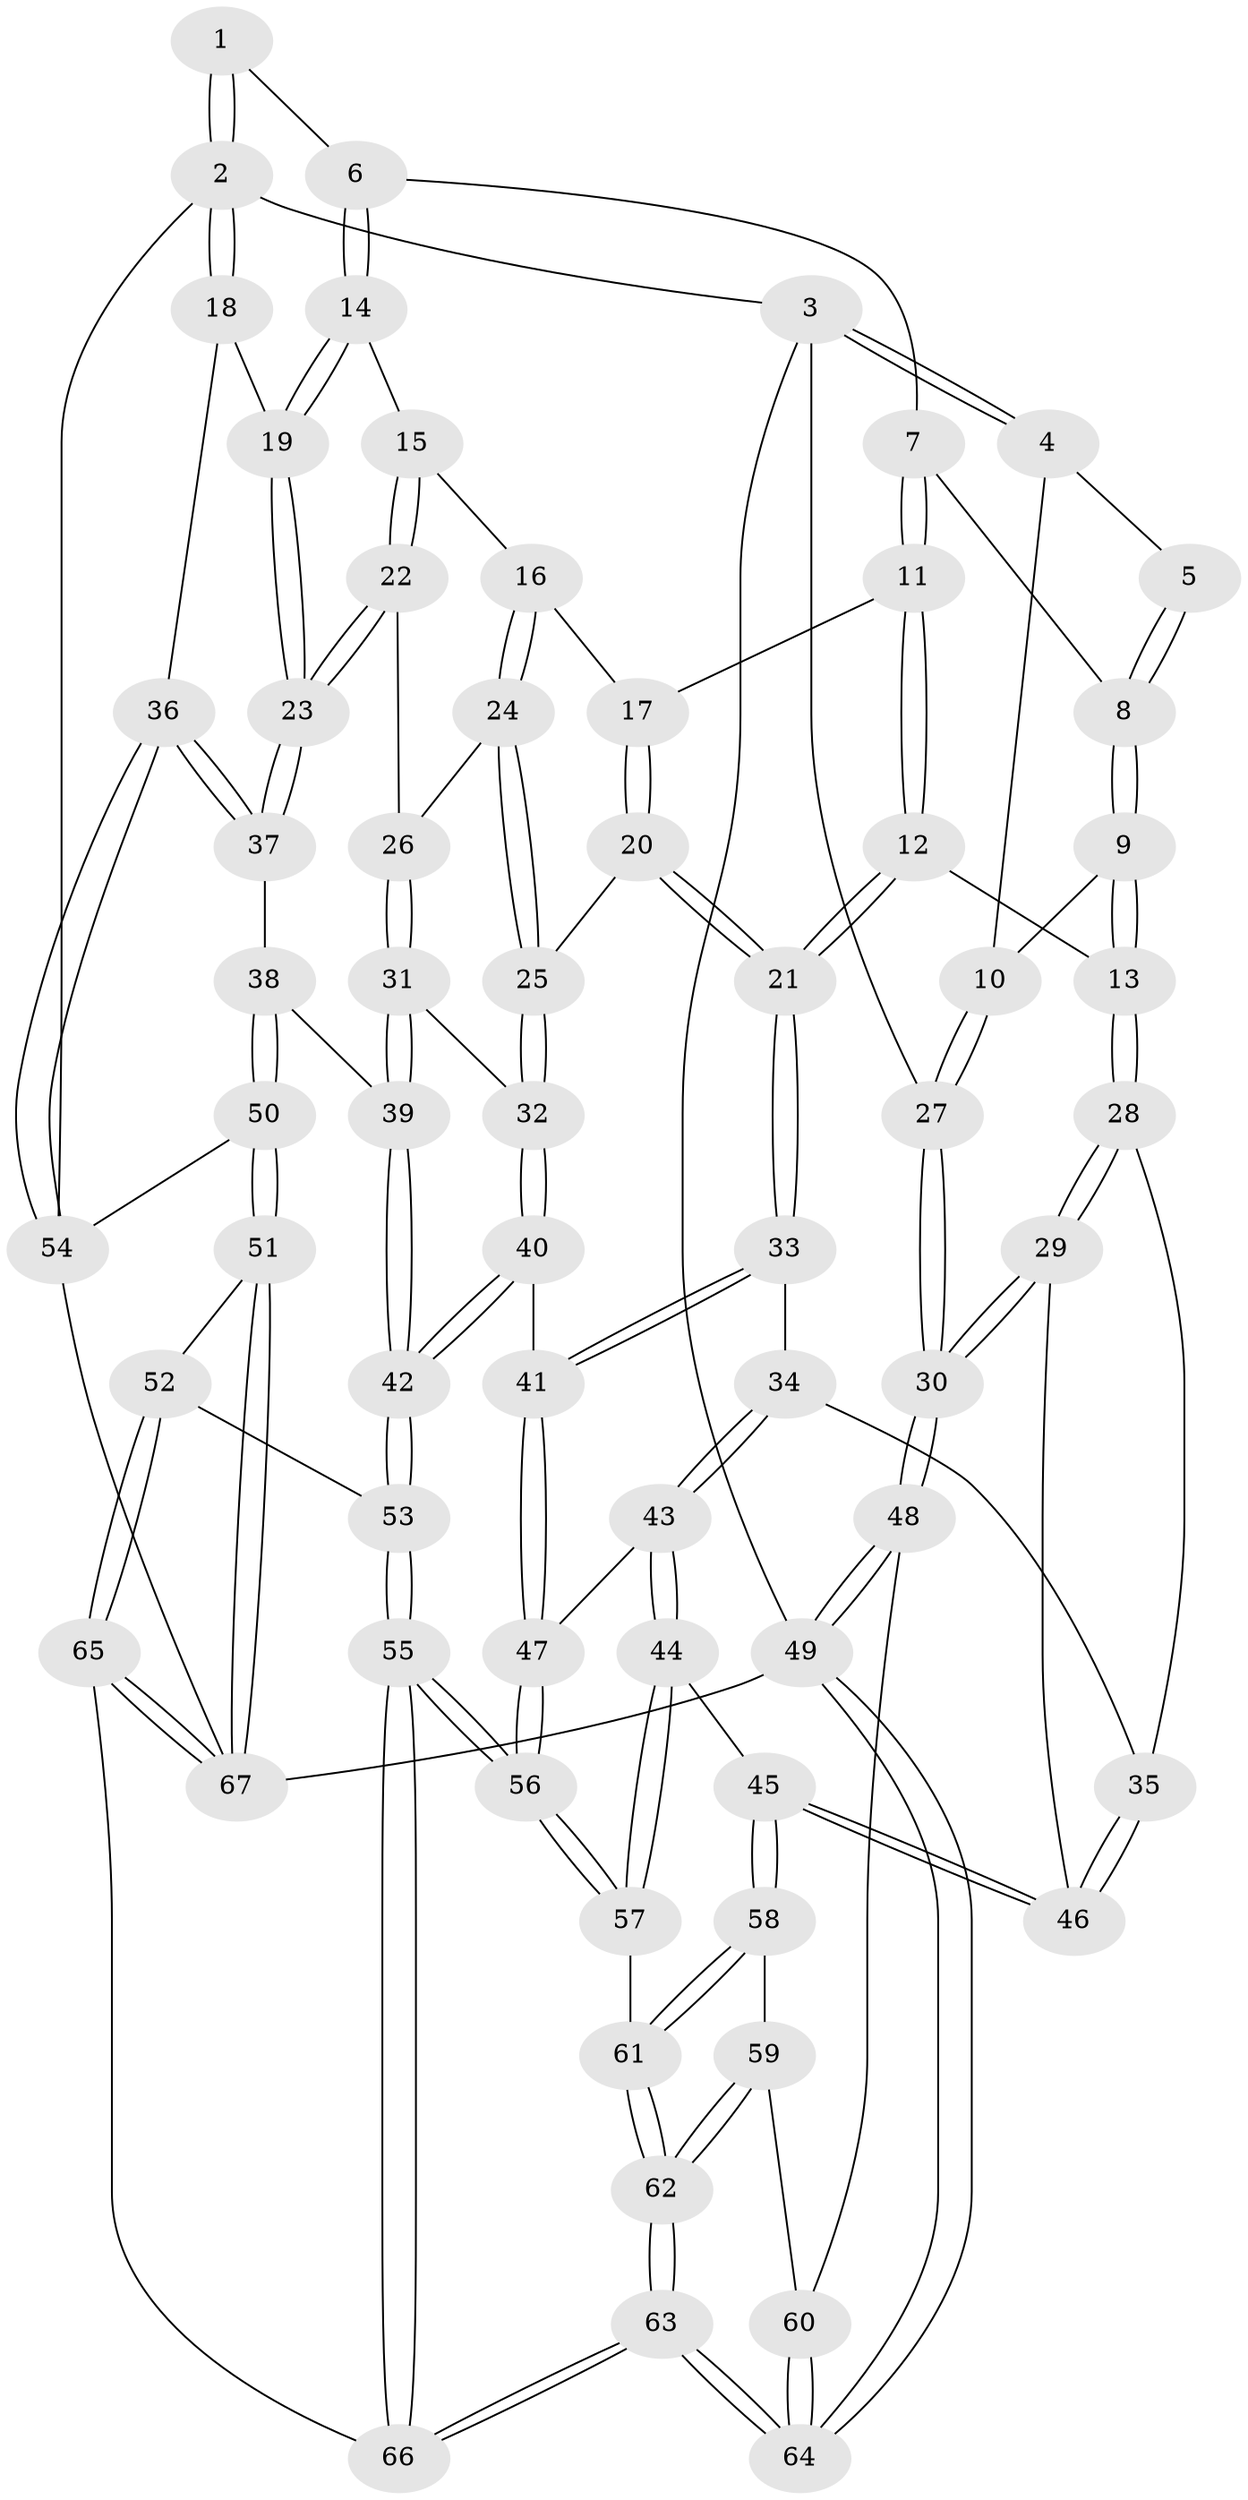 // coarse degree distribution, {2: 0.0975609756097561, 3: 0.6829268292682927, 4: 0.12195121951219512, 6: 0.04878048780487805, 5: 0.04878048780487805}
// Generated by graph-tools (version 1.1) at 2025/54/03/04/25 22:54:35]
// undirected, 67 vertices, 164 edges
graph export_dot {
  node [color=gray90,style=filled];
  1 [pos="+0.7279637011498995+0"];
  2 [pos="+1+0"];
  3 [pos="+0+0"];
  4 [pos="+0.011290442564655816+0"];
  5 [pos="+0.3498586945231797+0"];
  6 [pos="+0.6474437878408582+0.14588153618187477"];
  7 [pos="+0.484721719525357+0.17169305485660666"];
  8 [pos="+0.3685288723942933+0"];
  9 [pos="+0.19214217466450703+0.2510062213131729"];
  10 [pos="+0.16498010702346494+0.22272299059830716"];
  11 [pos="+0.43178787039026206+0.24156286317818335"];
  12 [pos="+0.26318713683770334+0.32615572254763436"];
  13 [pos="+0.21231522373890532+0.2970920350254221"];
  14 [pos="+0.6888930184311528+0.20193277085224012"];
  15 [pos="+0.6948240474472039+0.22860908680138203"];
  16 [pos="+0.5343074275800493+0.340784567958635"];
  17 [pos="+0.49832408559870706+0.32130188201117177"];
  18 [pos="+1+0"];
  19 [pos="+1+0.06348319609188707"];
  20 [pos="+0.4606103155847522+0.457730501883756"];
  21 [pos="+0.28915853308627854+0.3916207258913815"];
  22 [pos="+0.7545743742742177+0.37054207813268286"];
  23 [pos="+0.7691630253128551+0.38121022831014273"];
  24 [pos="+0.5571470422551579+0.3866038012727102"];
  25 [pos="+0.4726951677401283+0.46628186392602394"];
  26 [pos="+0.6544992070545412+0.40928118241849315"];
  27 [pos="+0+0.18654871734718964"];
  28 [pos="+0+0.4873922016565233"];
  29 [pos="+0+0.5260348756168678"];
  30 [pos="+0+0.5323793063154009"];
  31 [pos="+0.5624182043787738+0.5270168037551994"];
  32 [pos="+0.5039819703797267+0.523953043766401"];
  33 [pos="+0.2796638380335859+0.46830944602758234"];
  34 [pos="+0.21242882503054664+0.5532642258678762"];
  35 [pos="+0.19337906387942233+0.5528622181941897"];
  36 [pos="+1+0.5365006474353384"];
  37 [pos="+0.7892370812824735+0.4178783456477796"];
  38 [pos="+0.7353489049444802+0.6121537315418746"];
  39 [pos="+0.648371286781184+0.6050439267625365"];
  40 [pos="+0.42547642304825967+0.6557910440905346"];
  41 [pos="+0.40339402296036686+0.6533073121179475"];
  42 [pos="+0.5031199918708622+0.7400241579526754"];
  43 [pos="+0.21925954695768782+0.6933712490410174"];
  44 [pos="+0.20750003742425746+0.7013911622205667"];
  45 [pos="+0.14251173434263995+0.7140550416211929"];
  46 [pos="+0.06420310346800887+0.6474970814159842"];
  47 [pos="+0.309096621413782+0.7009160168628392"];
  48 [pos="+0+0.7603508268055289"];
  49 [pos="+0+1"];
  50 [pos="+0.8448614102202395+0.8022553119229706"];
  51 [pos="+0.8119496320824283+0.8433288712394406"];
  52 [pos="+0.5598961768877095+0.8019250699403839"];
  53 [pos="+0.5158446333334803+0.7828401946323548"];
  54 [pos="+1+0.7146996543303824"];
  55 [pos="+0.36815861981942827+0.9470988279430406"];
  56 [pos="+0.34195997255191174+0.9233071253420192"];
  57 [pos="+0.2421406400596364+0.8839398428299725"];
  58 [pos="+0.09294854887248209+0.8064824966875187"];
  59 [pos="+0.09074529240351936+0.80746537444676"];
  60 [pos="+0.061511976510480425+0.8068350784837133"];
  61 [pos="+0.1923817657897442+0.8892013396991657"];
  62 [pos="+0.03782786804841431+1"];
  63 [pos="+0+1"];
  64 [pos="+0+1"];
  65 [pos="+0.5817777321871966+1"];
  66 [pos="+0.4014915397937563+1"];
  67 [pos="+0.7368800406721749+1"];
  1 -- 2;
  1 -- 2;
  1 -- 6;
  2 -- 3;
  2 -- 18;
  2 -- 18;
  2 -- 54;
  3 -- 4;
  3 -- 4;
  3 -- 27;
  3 -- 49;
  4 -- 5;
  4 -- 10;
  5 -- 8;
  5 -- 8;
  6 -- 7;
  6 -- 14;
  6 -- 14;
  7 -- 8;
  7 -- 11;
  7 -- 11;
  8 -- 9;
  8 -- 9;
  9 -- 10;
  9 -- 13;
  9 -- 13;
  10 -- 27;
  10 -- 27;
  11 -- 12;
  11 -- 12;
  11 -- 17;
  12 -- 13;
  12 -- 21;
  12 -- 21;
  13 -- 28;
  13 -- 28;
  14 -- 15;
  14 -- 19;
  14 -- 19;
  15 -- 16;
  15 -- 22;
  15 -- 22;
  16 -- 17;
  16 -- 24;
  16 -- 24;
  17 -- 20;
  17 -- 20;
  18 -- 19;
  18 -- 36;
  19 -- 23;
  19 -- 23;
  20 -- 21;
  20 -- 21;
  20 -- 25;
  21 -- 33;
  21 -- 33;
  22 -- 23;
  22 -- 23;
  22 -- 26;
  23 -- 37;
  23 -- 37;
  24 -- 25;
  24 -- 25;
  24 -- 26;
  25 -- 32;
  25 -- 32;
  26 -- 31;
  26 -- 31;
  27 -- 30;
  27 -- 30;
  28 -- 29;
  28 -- 29;
  28 -- 35;
  29 -- 30;
  29 -- 30;
  29 -- 46;
  30 -- 48;
  30 -- 48;
  31 -- 32;
  31 -- 39;
  31 -- 39;
  32 -- 40;
  32 -- 40;
  33 -- 34;
  33 -- 41;
  33 -- 41;
  34 -- 35;
  34 -- 43;
  34 -- 43;
  35 -- 46;
  35 -- 46;
  36 -- 37;
  36 -- 37;
  36 -- 54;
  36 -- 54;
  37 -- 38;
  38 -- 39;
  38 -- 50;
  38 -- 50;
  39 -- 42;
  39 -- 42;
  40 -- 41;
  40 -- 42;
  40 -- 42;
  41 -- 47;
  41 -- 47;
  42 -- 53;
  42 -- 53;
  43 -- 44;
  43 -- 44;
  43 -- 47;
  44 -- 45;
  44 -- 57;
  44 -- 57;
  45 -- 46;
  45 -- 46;
  45 -- 58;
  45 -- 58;
  47 -- 56;
  47 -- 56;
  48 -- 49;
  48 -- 49;
  48 -- 60;
  49 -- 64;
  49 -- 64;
  49 -- 67;
  50 -- 51;
  50 -- 51;
  50 -- 54;
  51 -- 52;
  51 -- 67;
  51 -- 67;
  52 -- 53;
  52 -- 65;
  52 -- 65;
  53 -- 55;
  53 -- 55;
  54 -- 67;
  55 -- 56;
  55 -- 56;
  55 -- 66;
  55 -- 66;
  56 -- 57;
  56 -- 57;
  57 -- 61;
  58 -- 59;
  58 -- 61;
  58 -- 61;
  59 -- 60;
  59 -- 62;
  59 -- 62;
  60 -- 64;
  60 -- 64;
  61 -- 62;
  61 -- 62;
  62 -- 63;
  62 -- 63;
  63 -- 64;
  63 -- 64;
  63 -- 66;
  63 -- 66;
  65 -- 66;
  65 -- 67;
  65 -- 67;
}
